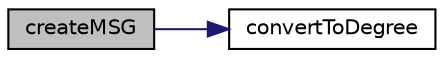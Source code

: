 digraph "createMSG"
{
 // LATEX_PDF_SIZE
  edge [fontname="Helvetica",fontsize="10",labelfontname="Helvetica",labelfontsize="10"];
  node [fontname="Helvetica",fontsize="10",shape=record];
  rankdir="LR";
  Node1 [label="createMSG",height=0.2,width=0.4,color="black", fillcolor="grey75", style="filled", fontcolor="black",tooltip=" "];
  Node1 -> Node2 [color="midnightblue",fontsize="10",style="solid",fontname="Helvetica"];
  Node2 [label="convertToDegree",height=0.2,width=0.4,color="black", fillcolor="white", style="filled",URL="$namespacewp__mover.html#a71068c8bcb29e4a9b175455e77185efa",tooltip=" "];
}
